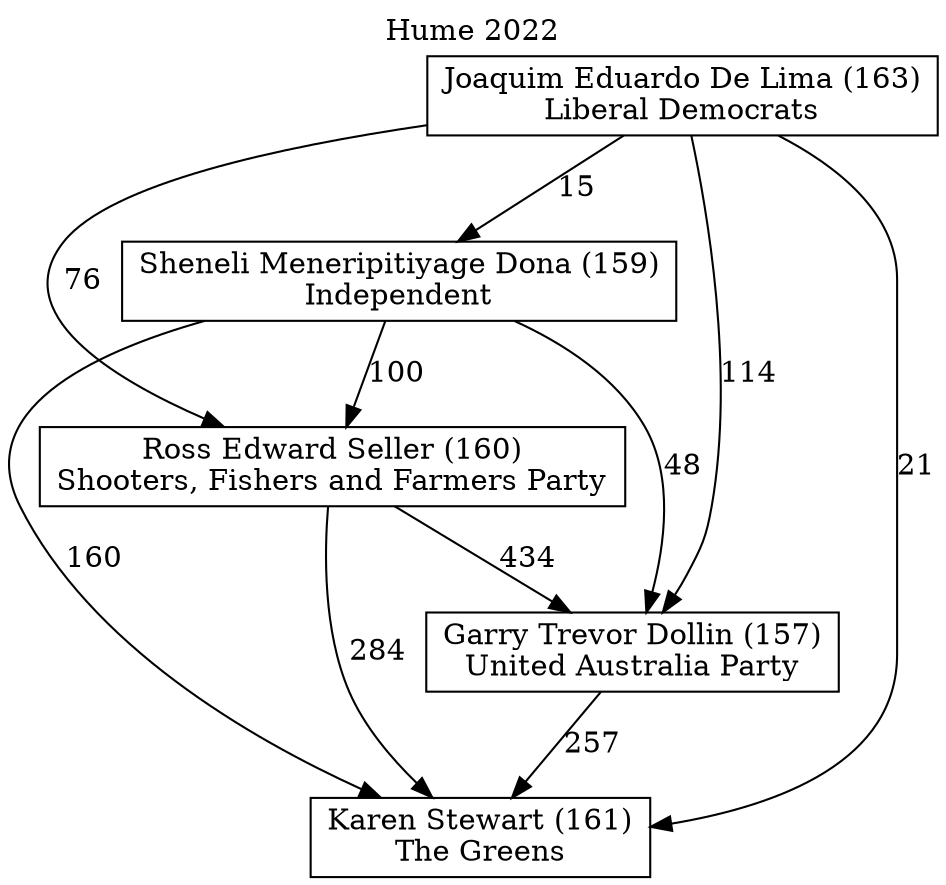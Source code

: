 // House preference flow
digraph "Karen Stewart (161)_Hume_2022" {
	graph [label="Hume 2022" labelloc=t]
	node [shape=box]
	"Karen Stewart (161)" [label="Karen Stewart (161)
The Greens"]
	"Garry Trevor Dollin (157)" [label="Garry Trevor Dollin (157)
United Australia Party"]
	"Ross Edward Seller (160)" [label="Ross Edward Seller (160)
Shooters, Fishers and Farmers Party"]
	"Sheneli Meneripitiyage Dona (159)" [label="Sheneli Meneripitiyage Dona (159)
Independent"]
	"Joaquim Eduardo De Lima (163)" [label="Joaquim Eduardo De Lima (163)
Liberal Democrats"]
	"Karen Stewart (161)" [label="Karen Stewart (161)
The Greens"]
	"Ross Edward Seller (160)" [label="Ross Edward Seller (160)
Shooters, Fishers and Farmers Party"]
	"Sheneli Meneripitiyage Dona (159)" [label="Sheneli Meneripitiyage Dona (159)
Independent"]
	"Joaquim Eduardo De Lima (163)" [label="Joaquim Eduardo De Lima (163)
Liberal Democrats"]
	"Karen Stewart (161)" [label="Karen Stewart (161)
The Greens"]
	"Sheneli Meneripitiyage Dona (159)" [label="Sheneli Meneripitiyage Dona (159)
Independent"]
	"Joaquim Eduardo De Lima (163)" [label="Joaquim Eduardo De Lima (163)
Liberal Democrats"]
	"Karen Stewart (161)" [label="Karen Stewart (161)
The Greens"]
	"Joaquim Eduardo De Lima (163)" [label="Joaquim Eduardo De Lima (163)
Liberal Democrats"]
	"Joaquim Eduardo De Lima (163)" [label="Joaquim Eduardo De Lima (163)
Liberal Democrats"]
	"Sheneli Meneripitiyage Dona (159)" [label="Sheneli Meneripitiyage Dona (159)
Independent"]
	"Joaquim Eduardo De Lima (163)" [label="Joaquim Eduardo De Lima (163)
Liberal Democrats"]
	"Joaquim Eduardo De Lima (163)" [label="Joaquim Eduardo De Lima (163)
Liberal Democrats"]
	"Ross Edward Seller (160)" [label="Ross Edward Seller (160)
Shooters, Fishers and Farmers Party"]
	"Sheneli Meneripitiyage Dona (159)" [label="Sheneli Meneripitiyage Dona (159)
Independent"]
	"Joaquim Eduardo De Lima (163)" [label="Joaquim Eduardo De Lima (163)
Liberal Democrats"]
	"Ross Edward Seller (160)" [label="Ross Edward Seller (160)
Shooters, Fishers and Farmers Party"]
	"Joaquim Eduardo De Lima (163)" [label="Joaquim Eduardo De Lima (163)
Liberal Democrats"]
	"Joaquim Eduardo De Lima (163)" [label="Joaquim Eduardo De Lima (163)
Liberal Democrats"]
	"Sheneli Meneripitiyage Dona (159)" [label="Sheneli Meneripitiyage Dona (159)
Independent"]
	"Joaquim Eduardo De Lima (163)" [label="Joaquim Eduardo De Lima (163)
Liberal Democrats"]
	"Joaquim Eduardo De Lima (163)" [label="Joaquim Eduardo De Lima (163)
Liberal Democrats"]
	"Garry Trevor Dollin (157)" [label="Garry Trevor Dollin (157)
United Australia Party"]
	"Ross Edward Seller (160)" [label="Ross Edward Seller (160)
Shooters, Fishers and Farmers Party"]
	"Sheneli Meneripitiyage Dona (159)" [label="Sheneli Meneripitiyage Dona (159)
Independent"]
	"Joaquim Eduardo De Lima (163)" [label="Joaquim Eduardo De Lima (163)
Liberal Democrats"]
	"Garry Trevor Dollin (157)" [label="Garry Trevor Dollin (157)
United Australia Party"]
	"Sheneli Meneripitiyage Dona (159)" [label="Sheneli Meneripitiyage Dona (159)
Independent"]
	"Joaquim Eduardo De Lima (163)" [label="Joaquim Eduardo De Lima (163)
Liberal Democrats"]
	"Garry Trevor Dollin (157)" [label="Garry Trevor Dollin (157)
United Australia Party"]
	"Joaquim Eduardo De Lima (163)" [label="Joaquim Eduardo De Lima (163)
Liberal Democrats"]
	"Joaquim Eduardo De Lima (163)" [label="Joaquim Eduardo De Lima (163)
Liberal Democrats"]
	"Sheneli Meneripitiyage Dona (159)" [label="Sheneli Meneripitiyage Dona (159)
Independent"]
	"Joaquim Eduardo De Lima (163)" [label="Joaquim Eduardo De Lima (163)
Liberal Democrats"]
	"Joaquim Eduardo De Lima (163)" [label="Joaquim Eduardo De Lima (163)
Liberal Democrats"]
	"Ross Edward Seller (160)" [label="Ross Edward Seller (160)
Shooters, Fishers and Farmers Party"]
	"Sheneli Meneripitiyage Dona (159)" [label="Sheneli Meneripitiyage Dona (159)
Independent"]
	"Joaquim Eduardo De Lima (163)" [label="Joaquim Eduardo De Lima (163)
Liberal Democrats"]
	"Ross Edward Seller (160)" [label="Ross Edward Seller (160)
Shooters, Fishers and Farmers Party"]
	"Joaquim Eduardo De Lima (163)" [label="Joaquim Eduardo De Lima (163)
Liberal Democrats"]
	"Joaquim Eduardo De Lima (163)" [label="Joaquim Eduardo De Lima (163)
Liberal Democrats"]
	"Sheneli Meneripitiyage Dona (159)" [label="Sheneli Meneripitiyage Dona (159)
Independent"]
	"Joaquim Eduardo De Lima (163)" [label="Joaquim Eduardo De Lima (163)
Liberal Democrats"]
	"Joaquim Eduardo De Lima (163)" [label="Joaquim Eduardo De Lima (163)
Liberal Democrats"]
	"Garry Trevor Dollin (157)" -> "Karen Stewart (161)" [label=257]
	"Ross Edward Seller (160)" -> "Garry Trevor Dollin (157)" [label=434]
	"Sheneli Meneripitiyage Dona (159)" -> "Ross Edward Seller (160)" [label=100]
	"Joaquim Eduardo De Lima (163)" -> "Sheneli Meneripitiyage Dona (159)" [label=15]
	"Ross Edward Seller (160)" -> "Karen Stewart (161)" [label=284]
	"Sheneli Meneripitiyage Dona (159)" -> "Karen Stewart (161)" [label=160]
	"Joaquim Eduardo De Lima (163)" -> "Karen Stewart (161)" [label=21]
	"Joaquim Eduardo De Lima (163)" -> "Ross Edward Seller (160)" [label=76]
	"Sheneli Meneripitiyage Dona (159)" -> "Garry Trevor Dollin (157)" [label=48]
	"Joaquim Eduardo De Lima (163)" -> "Garry Trevor Dollin (157)" [label=114]
}
